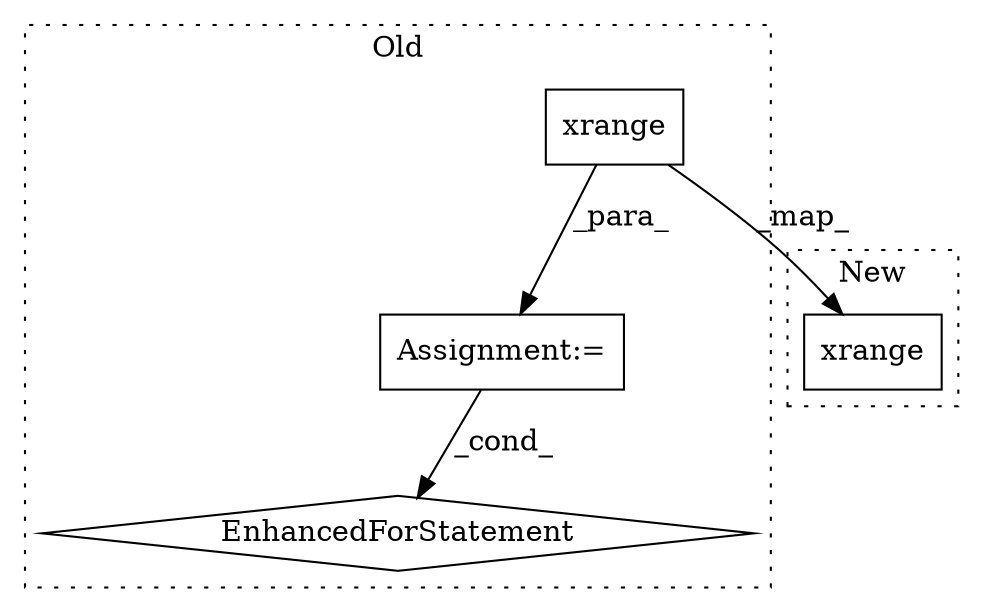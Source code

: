 digraph G {
subgraph cluster0 {
1 [label="xrange" a="32" s="533,546" l="7,1" shape="box"];
3 [label="Assignment:=" a="7" s="464,547" l="61,2" shape="box"];
4 [label="EnhancedForStatement" a="70" s="464,547" l="61,2" shape="diamond"];
label = "Old";
style="dotted";
}
subgraph cluster1 {
2 [label="xrange" a="32" s="497,510" l="7,1" shape="box"];
label = "New";
style="dotted";
}
1 -> 2 [label="_map_"];
1 -> 3 [label="_para_"];
3 -> 4 [label="_cond_"];
}